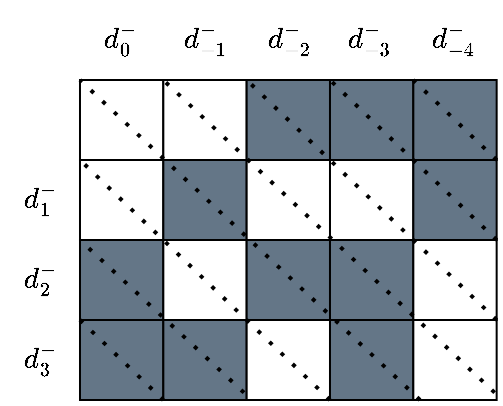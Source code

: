 <mxfile version="23.1.2" type="device">
  <diagram id="IeIk89UAV4FXAM-kmG9R" name="Page-1">
    <mxGraphModel dx="1020" dy="469" grid="1" gridSize="10" guides="1" tooltips="1" connect="1" arrows="1" fold="1" page="1" pageScale="1" pageWidth="827" pageHeight="1169" math="1" shadow="0">
      <root>
        <mxCell id="0" />
        <mxCell id="1" parent="0" />
        <mxCell id="4ZEgx2be2nUb7EtOW1EJ-133" value="" style="group" vertex="1" connectable="0" parent="1">
          <mxGeometry x="40" y="40" width="248.33" height="200" as="geometry" />
        </mxCell>
        <mxCell id="4ZEgx2be2nUb7EtOW1EJ-109" value="" style="group" vertex="1" connectable="0" parent="4ZEgx2be2nUb7EtOW1EJ-133">
          <mxGeometry width="248.33" height="200" as="geometry" />
        </mxCell>
        <mxCell id="4ZEgx2be2nUb7EtOW1EJ-66" value="" style="rounded=0;whiteSpace=wrap;html=1;container=0;" vertex="1" parent="4ZEgx2be2nUb7EtOW1EJ-109">
          <mxGeometry x="39.997" y="40" width="41.667" height="40" as="geometry" />
        </mxCell>
        <mxCell id="4ZEgx2be2nUb7EtOW1EJ-67" value="" style="rounded=0;whiteSpace=wrap;html=1;container=0;" vertex="1" parent="4ZEgx2be2nUb7EtOW1EJ-109">
          <mxGeometry x="81.663" y="40" width="41.667" height="40" as="geometry" />
        </mxCell>
        <mxCell id="4ZEgx2be2nUb7EtOW1EJ-68" value="" style="rounded=0;whiteSpace=wrap;html=1;fillColor=#647687;fontColor=#ffffff;container=0;" vertex="1" parent="4ZEgx2be2nUb7EtOW1EJ-109">
          <mxGeometry x="123.33" y="40" width="41.667" height="40" as="geometry" />
        </mxCell>
        <mxCell id="4ZEgx2be2nUb7EtOW1EJ-69" value="" style="rounded=0;whiteSpace=wrap;html=1;fillColor=#647687;fontColor=#ffffff;container=0;" vertex="1" parent="4ZEgx2be2nUb7EtOW1EJ-109">
          <mxGeometry x="164.997" y="40" width="41.667" height="40" as="geometry" />
        </mxCell>
        <mxCell id="4ZEgx2be2nUb7EtOW1EJ-70" value="" style="rounded=0;whiteSpace=wrap;html=1;fillColor=#647687;fontColor=#ffffff;container=0;" vertex="1" parent="4ZEgx2be2nUb7EtOW1EJ-109">
          <mxGeometry x="206.663" y="40" width="41.667" height="40" as="geometry" />
        </mxCell>
        <mxCell id="4ZEgx2be2nUb7EtOW1EJ-71" value="" style="rounded=0;whiteSpace=wrap;html=1;container=0;" vertex="1" parent="4ZEgx2be2nUb7EtOW1EJ-109">
          <mxGeometry x="39.997" y="80" width="41.667" height="40" as="geometry" />
        </mxCell>
        <mxCell id="4ZEgx2be2nUb7EtOW1EJ-72" value="" style="rounded=0;whiteSpace=wrap;html=1;fillColor=#647687;fontColor=#ffffff;container=0;" vertex="1" parent="4ZEgx2be2nUb7EtOW1EJ-109">
          <mxGeometry x="81.663" y="80" width="41.667" height="40" as="geometry" />
        </mxCell>
        <mxCell id="4ZEgx2be2nUb7EtOW1EJ-73" value="" style="rounded=0;whiteSpace=wrap;html=1;container=0;" vertex="1" parent="4ZEgx2be2nUb7EtOW1EJ-109">
          <mxGeometry x="123.33" y="80" width="41.667" height="40" as="geometry" />
        </mxCell>
        <mxCell id="4ZEgx2be2nUb7EtOW1EJ-74" value="" style="rounded=0;whiteSpace=wrap;html=1;container=0;" vertex="1" parent="4ZEgx2be2nUb7EtOW1EJ-109">
          <mxGeometry x="164.997" y="80" width="41.667" height="40" as="geometry" />
        </mxCell>
        <mxCell id="4ZEgx2be2nUb7EtOW1EJ-75" value="" style="rounded=0;whiteSpace=wrap;html=1;fillColor=#647687;fontColor=#ffffff;container=0;" vertex="1" parent="4ZEgx2be2nUb7EtOW1EJ-109">
          <mxGeometry x="206.663" y="80" width="41.667" height="40" as="geometry" />
        </mxCell>
        <mxCell id="4ZEgx2be2nUb7EtOW1EJ-76" value="" style="rounded=0;whiteSpace=wrap;html=1;fillColor=#647687;fontColor=#ffffff;container=0;" vertex="1" parent="4ZEgx2be2nUb7EtOW1EJ-109">
          <mxGeometry x="39.997" y="120" width="41.667" height="40" as="geometry" />
        </mxCell>
        <mxCell id="4ZEgx2be2nUb7EtOW1EJ-77" value="" style="rounded=0;whiteSpace=wrap;html=1;container=0;" vertex="1" parent="4ZEgx2be2nUb7EtOW1EJ-109">
          <mxGeometry x="81.663" y="120" width="41.667" height="40" as="geometry" />
        </mxCell>
        <mxCell id="4ZEgx2be2nUb7EtOW1EJ-78" value="" style="rounded=0;whiteSpace=wrap;html=1;fillColor=#647687;fontColor=#ffffff;container=0;" vertex="1" parent="4ZEgx2be2nUb7EtOW1EJ-109">
          <mxGeometry x="123.33" y="120" width="41.667" height="40" as="geometry" />
        </mxCell>
        <mxCell id="4ZEgx2be2nUb7EtOW1EJ-79" value="" style="rounded=0;whiteSpace=wrap;html=1;fillColor=#647687;fontColor=#ffffff;container=0;" vertex="1" parent="4ZEgx2be2nUb7EtOW1EJ-109">
          <mxGeometry x="164.997" y="120" width="41.667" height="40" as="geometry" />
        </mxCell>
        <mxCell id="4ZEgx2be2nUb7EtOW1EJ-80" value="" style="rounded=0;whiteSpace=wrap;html=1;container=0;" vertex="1" parent="4ZEgx2be2nUb7EtOW1EJ-109">
          <mxGeometry x="206.663" y="120" width="41.667" height="40" as="geometry" />
        </mxCell>
        <mxCell id="4ZEgx2be2nUb7EtOW1EJ-81" value="" style="rounded=0;whiteSpace=wrap;html=1;fillColor=#647687;fontColor=#ffffff;container=0;" vertex="1" parent="4ZEgx2be2nUb7EtOW1EJ-109">
          <mxGeometry x="39.997" y="160" width="41.667" height="40" as="geometry" />
        </mxCell>
        <mxCell id="4ZEgx2be2nUb7EtOW1EJ-82" value="" style="rounded=0;whiteSpace=wrap;html=1;fillColor=#647687;fontColor=#ffffff;container=0;" vertex="1" parent="4ZEgx2be2nUb7EtOW1EJ-109">
          <mxGeometry x="81.663" y="160" width="41.667" height="40" as="geometry" />
        </mxCell>
        <mxCell id="4ZEgx2be2nUb7EtOW1EJ-83" value="" style="rounded=0;whiteSpace=wrap;html=1;container=0;" vertex="1" parent="4ZEgx2be2nUb7EtOW1EJ-109">
          <mxGeometry x="123.33" y="160" width="41.667" height="40" as="geometry" />
        </mxCell>
        <mxCell id="4ZEgx2be2nUb7EtOW1EJ-84" value="" style="rounded=0;whiteSpace=wrap;html=1;fillColor=#647687;fontColor=#ffffff;container=0;" vertex="1" parent="4ZEgx2be2nUb7EtOW1EJ-109">
          <mxGeometry x="164.997" y="160" width="41.667" height="40" as="geometry" />
        </mxCell>
        <mxCell id="4ZEgx2be2nUb7EtOW1EJ-85" value="" style="rounded=0;whiteSpace=wrap;html=1;container=0;" vertex="1" parent="4ZEgx2be2nUb7EtOW1EJ-109">
          <mxGeometry x="206.663" y="160" width="41.667" height="40" as="geometry" />
        </mxCell>
        <mxCell id="4ZEgx2be2nUb7EtOW1EJ-97" value="$$d^-_0$$" style="text;html=1;strokeColor=none;fillColor=none;align=center;verticalAlign=middle;whiteSpace=wrap;rounded=0;container=0;" vertex="1" parent="4ZEgx2be2nUb7EtOW1EJ-109">
          <mxGeometry x="40.0" width="40" height="40" as="geometry" />
        </mxCell>
        <mxCell id="4ZEgx2be2nUb7EtOW1EJ-98" value="$$d^-_{-1}$$" style="text;html=1;strokeColor=none;fillColor=none;align=center;verticalAlign=middle;whiteSpace=wrap;rounded=0;container=0;" vertex="1" parent="4ZEgx2be2nUb7EtOW1EJ-109">
          <mxGeometry x="83.33" width="40" height="40" as="geometry" />
        </mxCell>
        <mxCell id="4ZEgx2be2nUb7EtOW1EJ-101" value="$$d^-_{-2}$$" style="text;html=1;strokeColor=none;fillColor=none;align=center;verticalAlign=middle;whiteSpace=wrap;rounded=0;container=0;" vertex="1" parent="4ZEgx2be2nUb7EtOW1EJ-109">
          <mxGeometry x="125.0" width="40" height="40" as="geometry" />
        </mxCell>
        <mxCell id="4ZEgx2be2nUb7EtOW1EJ-102" value="$$d^-_{-3}$$" style="text;html=1;strokeColor=none;fillColor=none;align=center;verticalAlign=middle;whiteSpace=wrap;rounded=0;container=0;" vertex="1" parent="4ZEgx2be2nUb7EtOW1EJ-109">
          <mxGeometry x="165.0" width="40" height="40" as="geometry" />
        </mxCell>
        <mxCell id="4ZEgx2be2nUb7EtOW1EJ-103" value="$$d^-_{-4}$$" style="text;html=1;strokeColor=none;fillColor=none;align=center;verticalAlign=middle;whiteSpace=wrap;rounded=0;container=0;" vertex="1" parent="4ZEgx2be2nUb7EtOW1EJ-109">
          <mxGeometry x="206.66" width="40" height="40" as="geometry" />
        </mxCell>
        <mxCell id="4ZEgx2be2nUb7EtOW1EJ-105" value="$$d^-_{1}$$" style="text;html=1;strokeColor=none;fillColor=none;align=center;verticalAlign=middle;whiteSpace=wrap;rounded=0;container=0;" vertex="1" parent="4ZEgx2be2nUb7EtOW1EJ-109">
          <mxGeometry y="80" width="40" height="40" as="geometry" />
        </mxCell>
        <mxCell id="4ZEgx2be2nUb7EtOW1EJ-106" value="$$d^-_{2}$$" style="text;html=1;strokeColor=none;fillColor=none;align=center;verticalAlign=middle;whiteSpace=wrap;rounded=0;container=0;" vertex="1" parent="4ZEgx2be2nUb7EtOW1EJ-109">
          <mxGeometry y="120" width="40" height="40" as="geometry" />
        </mxCell>
        <mxCell id="4ZEgx2be2nUb7EtOW1EJ-107" value="$$d^-_{3}$$" style="text;html=1;strokeColor=none;fillColor=none;align=center;verticalAlign=middle;whiteSpace=wrap;rounded=0;container=0;" vertex="1" parent="4ZEgx2be2nUb7EtOW1EJ-109">
          <mxGeometry y="160" width="40" height="40" as="geometry" />
        </mxCell>
        <mxCell id="4ZEgx2be2nUb7EtOW1EJ-125" value="" style="endArrow=none;dashed=1;html=1;dashPattern=1 3;strokeWidth=2;rounded=0;entryX=1;entryY=0;entryDx=0;entryDy=0;exitX=0;exitY=1;exitDx=0;exitDy=0;" edge="1" parent="4ZEgx2be2nUb7EtOW1EJ-109" source="4ZEgx2be2nUb7EtOW1EJ-84" target="4ZEgx2be2nUb7EtOW1EJ-105">
          <mxGeometry width="50" height="50" relative="1" as="geometry">
            <mxPoint x="-50" y="160" as="sourcePoint" />
            <mxPoint y="110" as="targetPoint" />
          </mxGeometry>
        </mxCell>
        <mxCell id="4ZEgx2be2nUb7EtOW1EJ-126" value="" style="endArrow=none;dashed=1;html=1;dashPattern=1 3;strokeWidth=2;rounded=0;entryX=1;entryY=1;entryDx=0;entryDy=0;exitX=0.968;exitY=0.908;exitDx=0;exitDy=0;exitPerimeter=0;" edge="1" parent="4ZEgx2be2nUb7EtOW1EJ-109" source="4ZEgx2be2nUb7EtOW1EJ-82" target="4ZEgx2be2nUb7EtOW1EJ-105">
          <mxGeometry width="50" height="50" relative="1" as="geometry">
            <mxPoint x="-50" y="160" as="sourcePoint" />
            <mxPoint y="110" as="targetPoint" />
          </mxGeometry>
        </mxCell>
        <mxCell id="4ZEgx2be2nUb7EtOW1EJ-127" value="" style="endArrow=none;dashed=1;html=1;dashPattern=1 3;strokeWidth=2;rounded=0;entryX=1;entryY=1;entryDx=0;entryDy=0;exitX=1;exitY=0;exitDx=0;exitDy=0;" edge="1" parent="4ZEgx2be2nUb7EtOW1EJ-109" source="4ZEgx2be2nUb7EtOW1EJ-107" target="4ZEgx2be2nUb7EtOW1EJ-81">
          <mxGeometry width="50" height="50" relative="1" as="geometry">
            <mxPoint x="-50" y="160" as="sourcePoint" />
            <mxPoint y="110" as="targetPoint" />
          </mxGeometry>
        </mxCell>
        <mxCell id="4ZEgx2be2nUb7EtOW1EJ-128" value="" style="endArrow=none;dashed=1;html=1;dashPattern=1 3;strokeWidth=2;rounded=0;entryX=1;entryY=0;entryDx=0;entryDy=0;exitX=0.976;exitY=0.908;exitDx=0;exitDy=0;exitPerimeter=0;" edge="1" parent="4ZEgx2be2nUb7EtOW1EJ-109" source="4ZEgx2be2nUb7EtOW1EJ-85" target="4ZEgx2be2nUb7EtOW1EJ-66">
          <mxGeometry width="50" height="50" relative="1" as="geometry">
            <mxPoint x="-50" y="160" as="sourcePoint" />
            <mxPoint y="110" as="targetPoint" />
          </mxGeometry>
        </mxCell>
        <mxCell id="4ZEgx2be2nUb7EtOW1EJ-129" value="" style="endArrow=none;dashed=1;html=1;dashPattern=1 3;strokeWidth=2;rounded=0;entryX=0;entryY=0;entryDx=0;entryDy=0;exitX=1;exitY=1;exitDx=0;exitDy=0;" edge="1" parent="4ZEgx2be2nUb7EtOW1EJ-109" source="4ZEgx2be2nUb7EtOW1EJ-80" target="4ZEgx2be2nUb7EtOW1EJ-68">
          <mxGeometry width="50" height="50" relative="1" as="geometry">
            <mxPoint x="-50" y="160" as="sourcePoint" />
            <mxPoint y="110" as="targetPoint" />
          </mxGeometry>
        </mxCell>
        <mxCell id="4ZEgx2be2nUb7EtOW1EJ-130" value="" style="endArrow=none;dashed=1;html=1;dashPattern=1 3;strokeWidth=2;rounded=0;entryX=0;entryY=0;entryDx=0;entryDy=0;exitX=1;exitY=1;exitDx=0;exitDy=0;" edge="1" parent="4ZEgx2be2nUb7EtOW1EJ-109" source="4ZEgx2be2nUb7EtOW1EJ-75" target="4ZEgx2be2nUb7EtOW1EJ-69">
          <mxGeometry width="50" height="50" relative="1" as="geometry">
            <mxPoint x="-50" y="160" as="sourcePoint" />
            <mxPoint y="110" as="targetPoint" />
          </mxGeometry>
        </mxCell>
        <mxCell id="4ZEgx2be2nUb7EtOW1EJ-131" value="" style="endArrow=none;dashed=1;html=1;dashPattern=1 3;strokeWidth=2;rounded=0;entryX=0;entryY=0;entryDx=0;entryDy=0;exitX=1;exitY=0;exitDx=0;exitDy=0;" edge="1" parent="4ZEgx2be2nUb7EtOW1EJ-109" source="4ZEgx2be2nUb7EtOW1EJ-75" target="4ZEgx2be2nUb7EtOW1EJ-70">
          <mxGeometry width="50" height="50" relative="1" as="geometry">
            <mxPoint x="-50" y="160" as="sourcePoint" />
            <mxPoint y="110" as="targetPoint" />
          </mxGeometry>
        </mxCell>
        <mxCell id="4ZEgx2be2nUb7EtOW1EJ-124" value="" style="endArrow=none;dashed=1;html=1;dashPattern=1 3;strokeWidth=2;rounded=0;entryX=0;entryY=0;entryDx=0;entryDy=0;" edge="1" parent="4ZEgx2be2nUb7EtOW1EJ-133" target="4ZEgx2be2nUb7EtOW1EJ-66">
          <mxGeometry width="50" height="50" relative="1" as="geometry">
            <mxPoint x="210" y="200" as="sourcePoint" />
            <mxPoint y="110" as="targetPoint" />
          </mxGeometry>
        </mxCell>
      </root>
    </mxGraphModel>
  </diagram>
</mxfile>

